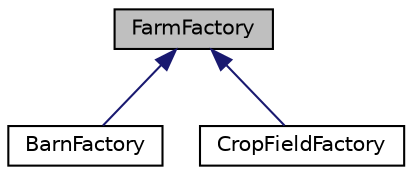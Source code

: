 digraph "FarmFactory"
{
 // LATEX_PDF_SIZE
  edge [fontname="Helvetica",fontsize="10",labelfontname="Helvetica",labelfontsize="10"];
  node [fontname="Helvetica",fontsize="10",shape=record];
  Node1 [label="FarmFactory",height=0.2,width=0.4,color="black", fillcolor="grey75", style="filled", fontcolor="black",tooltip=" "];
  Node1 -> Node2 [dir="back",color="midnightblue",fontsize="10",style="solid"];
  Node2 [label="BarnFactory",height=0.2,width=0.4,color="black", fillcolor="white", style="filled",URL="$classBarnFactory.html",tooltip=" "];
  Node1 -> Node3 [dir="back",color="midnightblue",fontsize="10",style="solid"];
  Node3 [label="CropFieldFactory",height=0.2,width=0.4,color="black", fillcolor="white", style="filled",URL="$classCropFieldFactory.html",tooltip=" "];
}
